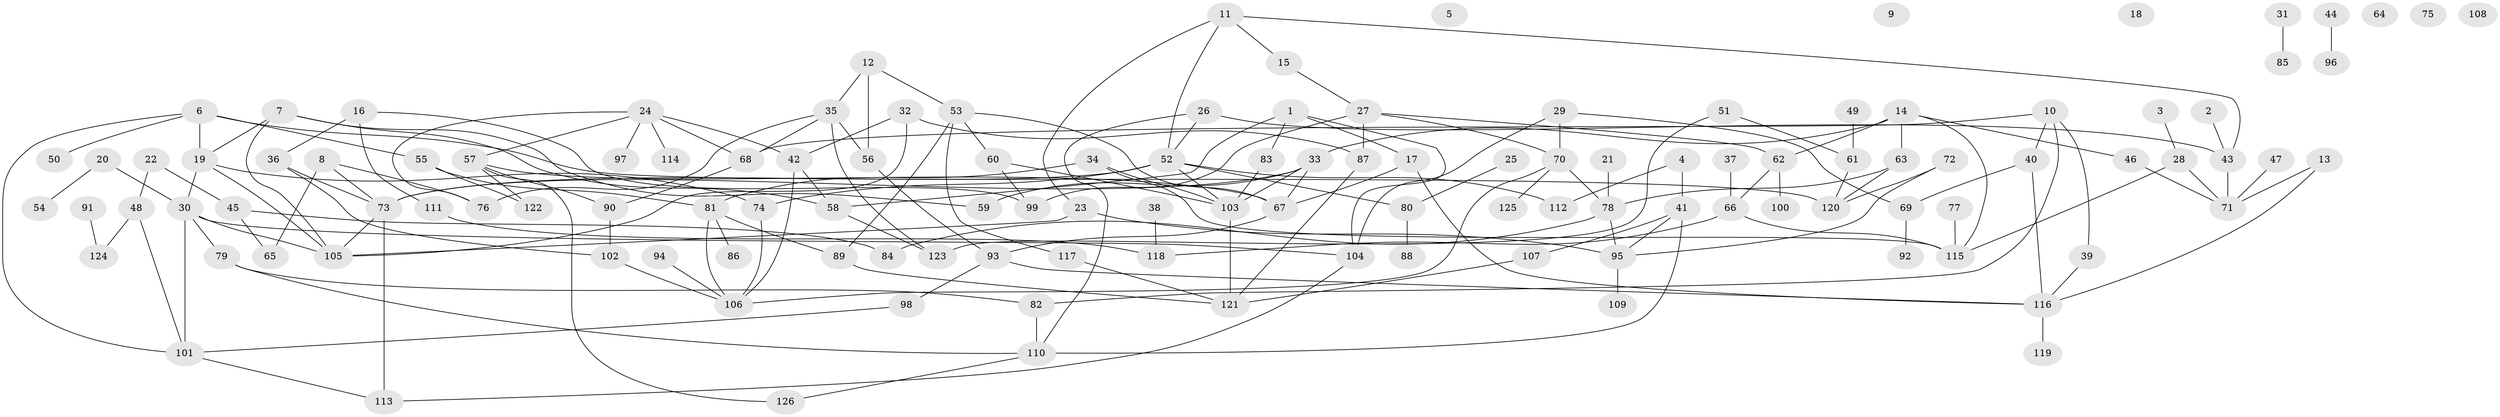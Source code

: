 // Generated by graph-tools (version 1.1) at 2025/13/03/09/25 04:13:11]
// undirected, 126 vertices, 181 edges
graph export_dot {
graph [start="1"]
  node [color=gray90,style=filled];
  1;
  2;
  3;
  4;
  5;
  6;
  7;
  8;
  9;
  10;
  11;
  12;
  13;
  14;
  15;
  16;
  17;
  18;
  19;
  20;
  21;
  22;
  23;
  24;
  25;
  26;
  27;
  28;
  29;
  30;
  31;
  32;
  33;
  34;
  35;
  36;
  37;
  38;
  39;
  40;
  41;
  42;
  43;
  44;
  45;
  46;
  47;
  48;
  49;
  50;
  51;
  52;
  53;
  54;
  55;
  56;
  57;
  58;
  59;
  60;
  61;
  62;
  63;
  64;
  65;
  66;
  67;
  68;
  69;
  70;
  71;
  72;
  73;
  74;
  75;
  76;
  77;
  78;
  79;
  80;
  81;
  82;
  83;
  84;
  85;
  86;
  87;
  88;
  89;
  90;
  91;
  92;
  93;
  94;
  95;
  96;
  97;
  98;
  99;
  100;
  101;
  102;
  103;
  104;
  105;
  106;
  107;
  108;
  109;
  110;
  111;
  112;
  113;
  114;
  115;
  116;
  117;
  118;
  119;
  120;
  121;
  122;
  123;
  124;
  125;
  126;
  1 -- 17;
  1 -- 58;
  1 -- 83;
  1 -- 104;
  2 -- 43;
  3 -- 28;
  4 -- 41;
  4 -- 112;
  6 -- 19;
  6 -- 50;
  6 -- 55;
  6 -- 101;
  6 -- 120;
  7 -- 19;
  7 -- 58;
  7 -- 59;
  7 -- 105;
  8 -- 65;
  8 -- 73;
  8 -- 76;
  10 -- 39;
  10 -- 40;
  10 -- 68;
  10 -- 82;
  11 -- 15;
  11 -- 23;
  11 -- 43;
  11 -- 52;
  12 -- 35;
  12 -- 53;
  12 -- 56;
  13 -- 71;
  13 -- 116;
  14 -- 33;
  14 -- 46;
  14 -- 62;
  14 -- 63;
  14 -- 115;
  15 -- 27;
  16 -- 36;
  16 -- 99;
  16 -- 111;
  17 -- 67;
  17 -- 116;
  19 -- 30;
  19 -- 74;
  19 -- 105;
  20 -- 30;
  20 -- 54;
  21 -- 78;
  22 -- 45;
  22 -- 48;
  23 -- 95;
  23 -- 105;
  24 -- 42;
  24 -- 57;
  24 -- 68;
  24 -- 76;
  24 -- 97;
  24 -- 114;
  25 -- 80;
  26 -- 43;
  26 -- 52;
  26 -- 110;
  27 -- 62;
  27 -- 70;
  27 -- 87;
  27 -- 99;
  28 -- 71;
  28 -- 115;
  29 -- 69;
  29 -- 70;
  29 -- 104;
  30 -- 79;
  30 -- 101;
  30 -- 104;
  30 -- 105;
  31 -- 85;
  32 -- 42;
  32 -- 87;
  32 -- 105;
  33 -- 59;
  33 -- 67;
  33 -- 73;
  33 -- 103;
  34 -- 81;
  34 -- 103;
  34 -- 115;
  35 -- 56;
  35 -- 68;
  35 -- 76;
  35 -- 123;
  36 -- 73;
  36 -- 102;
  37 -- 66;
  38 -- 118;
  39 -- 116;
  40 -- 69;
  40 -- 116;
  41 -- 95;
  41 -- 107;
  41 -- 110;
  42 -- 58;
  42 -- 106;
  43 -- 71;
  44 -- 96;
  45 -- 65;
  45 -- 84;
  46 -- 71;
  47 -- 71;
  48 -- 101;
  48 -- 124;
  49 -- 61;
  51 -- 61;
  51 -- 123;
  52 -- 73;
  52 -- 74;
  52 -- 80;
  52 -- 103;
  52 -- 112;
  53 -- 60;
  53 -- 67;
  53 -- 89;
  53 -- 117;
  55 -- 81;
  55 -- 122;
  56 -- 93;
  57 -- 67;
  57 -- 90;
  57 -- 122;
  57 -- 126;
  58 -- 123;
  60 -- 99;
  60 -- 103;
  61 -- 120;
  62 -- 66;
  62 -- 100;
  63 -- 78;
  63 -- 120;
  66 -- 115;
  66 -- 118;
  67 -- 93;
  68 -- 90;
  69 -- 92;
  70 -- 78;
  70 -- 106;
  70 -- 125;
  72 -- 95;
  72 -- 120;
  73 -- 105;
  73 -- 113;
  74 -- 106;
  77 -- 115;
  78 -- 84;
  78 -- 95;
  79 -- 82;
  79 -- 110;
  80 -- 88;
  81 -- 86;
  81 -- 89;
  81 -- 106;
  82 -- 110;
  83 -- 103;
  87 -- 121;
  89 -- 121;
  90 -- 102;
  91 -- 124;
  93 -- 98;
  93 -- 116;
  94 -- 106;
  95 -- 109;
  98 -- 101;
  101 -- 113;
  102 -- 106;
  103 -- 121;
  104 -- 113;
  107 -- 121;
  110 -- 126;
  111 -- 118;
  116 -- 119;
  117 -- 121;
}
